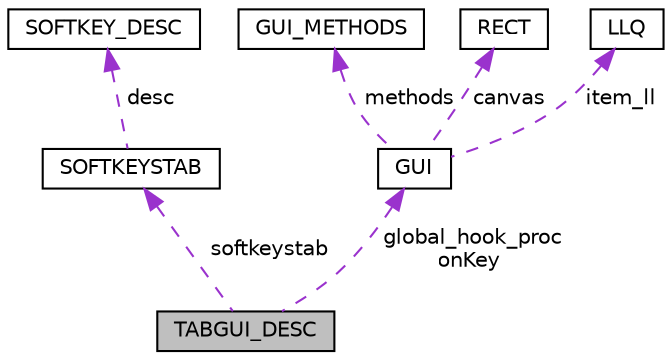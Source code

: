 digraph "TABGUI_DESC"
{
 // LATEX_PDF_SIZE
  edge [fontname="Helvetica",fontsize="10",labelfontname="Helvetica",labelfontsize="10"];
  node [fontname="Helvetica",fontsize="10",shape=record];
  Node1 [label="TABGUI_DESC",height=0.2,width=0.4,color="black", fillcolor="grey75", style="filled", fontcolor="black",tooltip="Tabs definition."];
  Node2 -> Node1 [dir="back",color="darkorchid3",fontsize="10",style="dashed",label=" softkeystab" ,fontname="Helvetica"];
  Node2 [label="SOFTKEYSTAB",height=0.2,width=0.4,color="black", fillcolor="white", style="filled",URL="$group___u_i.html#struct_s_o_f_t_k_e_y_s_t_a_b",tooltip="List of the softkeys."];
  Node3 -> Node2 [dir="back",color="darkorchid3",fontsize="10",style="dashed",label=" desc" ,fontname="Helvetica"];
  Node3 [label="SOFTKEY_DESC",height=0.2,width=0.4,color="black", fillcolor="white", style="filled",URL="$group___u_i.html#struct_s_o_f_t_k_e_y___d_e_s_c",tooltip="UI softkey definition."];
  Node4 -> Node1 [dir="back",color="darkorchid3",fontsize="10",style="dashed",label=" global_hook_proc\nonKey" ,fontname="Helvetica"];
  Node4 [label="GUI",height=0.2,width=0.4,color="black", fillcolor="white", style="filled",URL="$group___g_u_i.html#struct_g_u_i",tooltip="GUI description and state."];
  Node5 -> Node4 [dir="back",color="darkorchid3",fontsize="10",style="dashed",label=" methods" ,fontname="Helvetica"];
  Node5 [label="GUI_METHODS",height=0.2,width=0.4,color="black", fillcolor="white", style="filled",URL="$group___g_u_i.html#struct_g_u_i___m_e_t_h_o_d_s",tooltip="GUI callbacks."];
  Node6 -> Node4 [dir="back",color="darkorchid3",fontsize="10",style="dashed",label=" canvas" ,fontname="Helvetica"];
  Node6 [label="RECT",height=0.2,width=0.4,color="black", fillcolor="white", style="filled",URL="$group___g_u_i.html#struct_r_e_c_t",tooltip="Rectangle region."];
  Node7 -> Node4 [dir="back",color="darkorchid3",fontsize="10",style="dashed",label=" item_ll" ,fontname="Helvetica"];
  Node7 [label="LLQ",height=0.2,width=0.4,color="black", fillcolor="white", style="filled",URL="$group___s_w_i_l_i_b.html#struct_l_l_q",tooltip="Linked-List header."];
}
